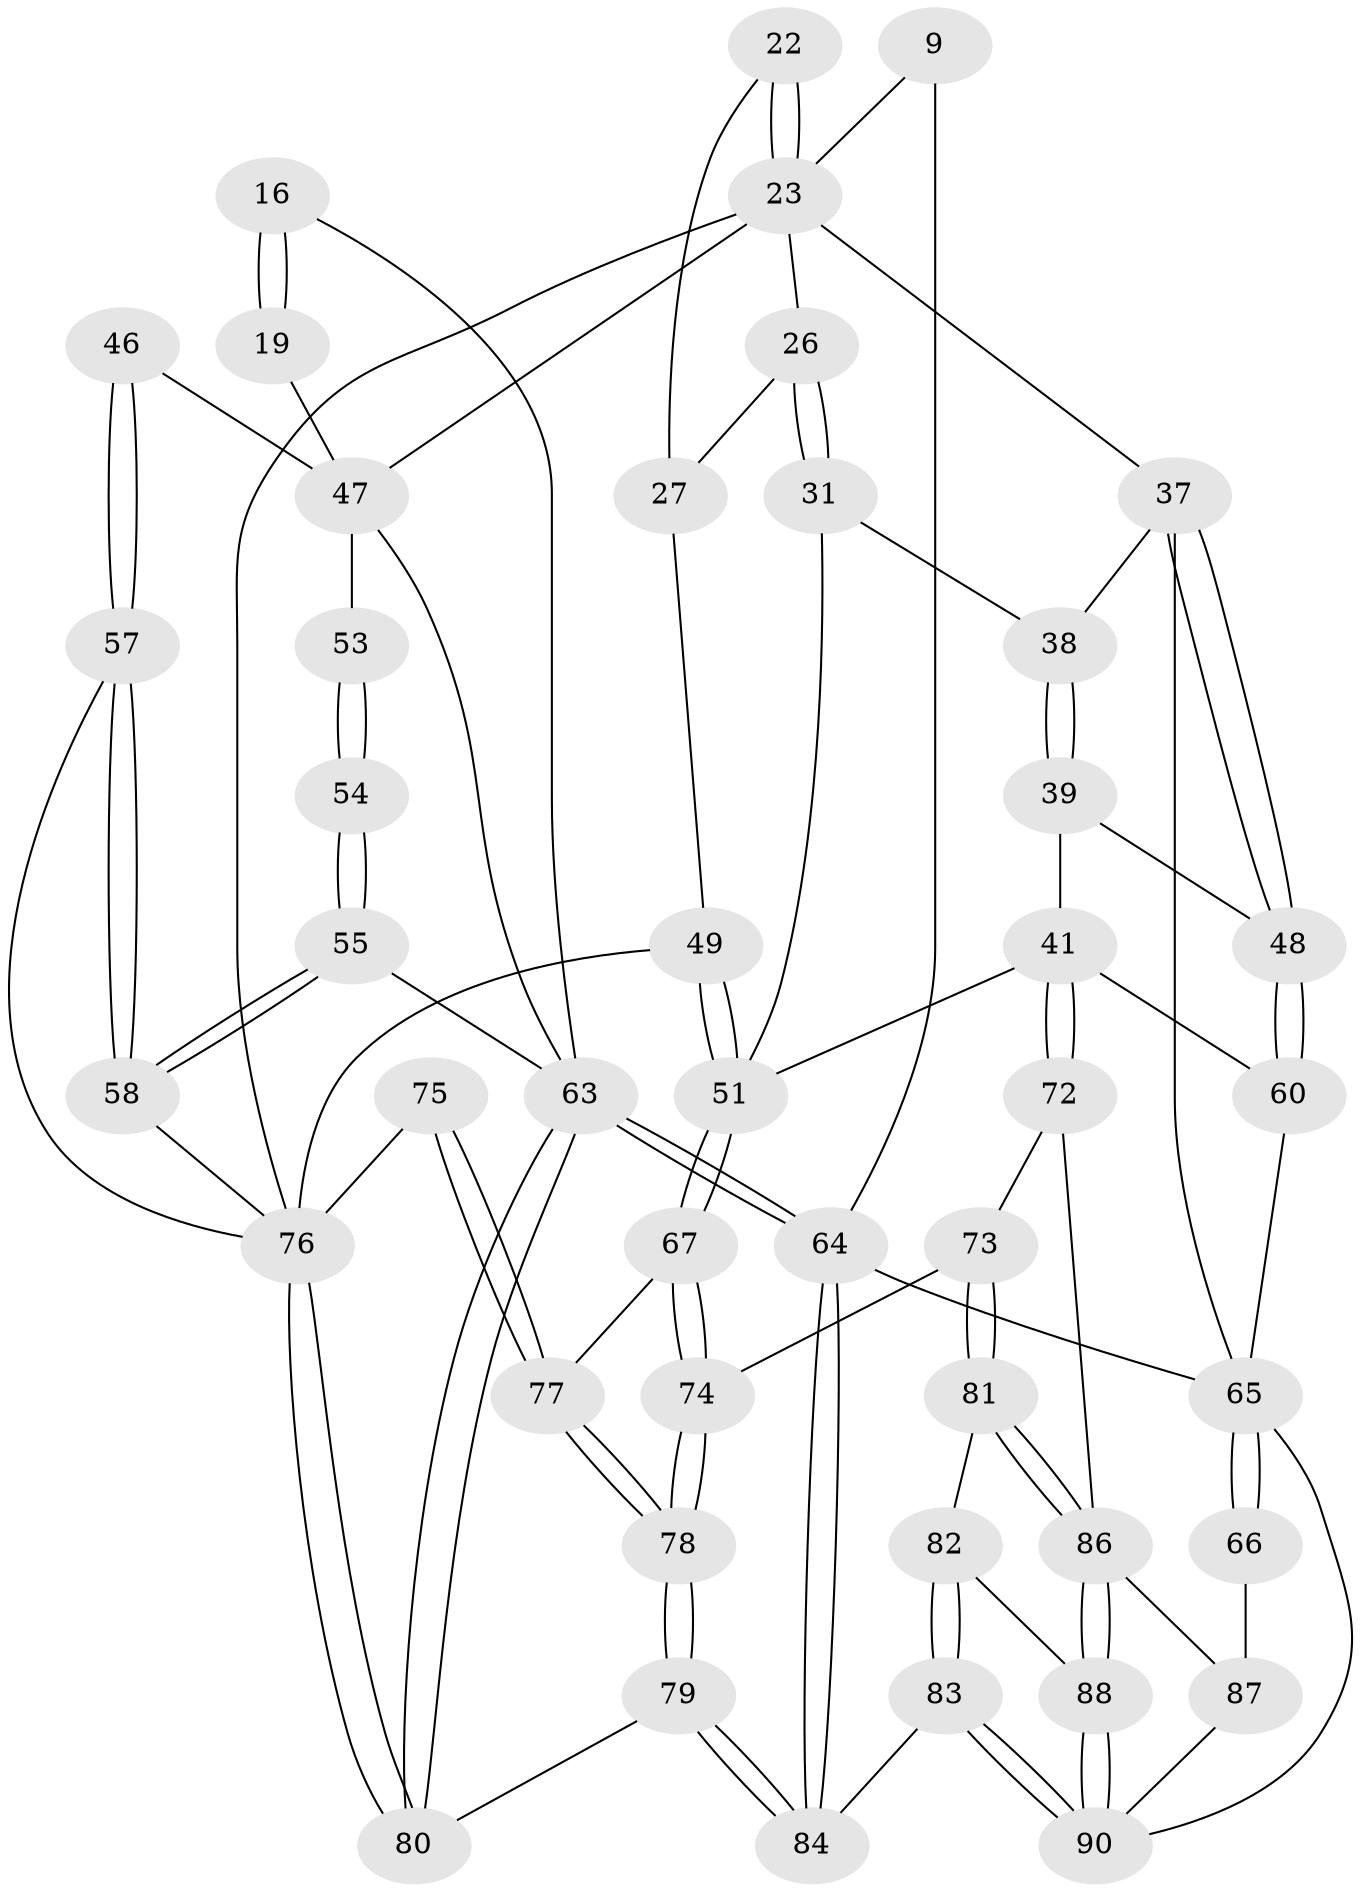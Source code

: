// original degree distribution, {3: 0.022222222222222223, 4: 0.25555555555555554, 5: 0.4888888888888889, 6: 0.23333333333333334}
// Generated by graph-tools (version 1.1) at 2025/01/03/09/25 05:01:18]
// undirected, 45 vertices, 103 edges
graph export_dot {
graph [start="1"]
  node [color=gray90,style=filled];
  9 [pos="+0.25766164494952126+0.05160733406488021",super="+5"];
  16 [pos="+0.15770328520009846+0.12245778312573559",super="+15"];
  19 [pos="+0.16616222494838623+0.21169679367771335"];
  22 [pos="+0.4988284849315469+0.26494405656153086"];
  23 [pos="+0.39722214933046457+0.31618928358319165",super="+17+21"];
  26 [pos="+0.5207505029771603+0.26339723741103654",super="+20"];
  27 [pos="+0.5047597251061329+0.2651924312038417"];
  31 [pos="+0.6805705595040048+0.2903439763651881",super="+12"];
  37 [pos="+0.9105117976943549+0.2907911828998595",super="+24+10"];
  38 [pos="+0.8387219663608734+0.29026935739412907",super="+11"];
  39 [pos="+0.7798927995220863+0.48710442041716906"];
  41 [pos="+0.7211242730545765+0.5583890528015933",super="+40"];
  46 [pos="+0.2337537627551228+0.45663143151205654"];
  47 [pos="+0.1942387093965791+0.42692271254451664",super="+28+29"];
  48 [pos="+0.9377494014102447+0.4480108987745115"];
  49 [pos="+0.49119989738512865+0.5166679478350188",super="+35+34"];
  51 [pos="+0.597343896722263+0.6144826810426598",super="+43+42+32"];
  53 [pos="+0+0.3235097205561744",super="+52"];
  54 [pos="+0.10755994964926446+0.5380435901491372"];
  55 [pos="+0.0759133030409946+0.6896891894795776"];
  57 [pos="+0.20953582667099074+0.5437692357270267",super="+45"];
  58 [pos="+0.12467018084338438+0.6777314609408848"];
  60 [pos="+1+0.5593450390024145"];
  63 [pos="+0+1",super="+56+30"];
  64 [pos="+0+1",super="+4"];
  65 [pos="+1+1",super="+3+59"];
  66 [pos="+1+0.7320100030156376"];
  67 [pos="+0.5971596453189875+0.6147687148662779"];
  72 [pos="+0.7986393211731434+0.678352629228355"];
  73 [pos="+0.6679978480596712+0.7823246037367326"];
  74 [pos="+0.6283838002413252+0.7540718686768003"];
  75 [pos="+0.3434043390343222+0.7289800406811806",super="+69"];
  76 [pos="+0.31827631028696113+0.7394039133622651",super="+62+61+44"];
  77 [pos="+0.4578339855101107+0.826237621998653",super="+68"];
  78 [pos="+0.4605740046863834+0.935280829996997"];
  79 [pos="+0.4501573006481215+0.974267732059143"];
  80 [pos="+0.3230488525020107+0.7780821457213716"];
  81 [pos="+0.7068411149359005+0.8344492710219139"];
  82 [pos="+0.7052101993679968+0.8369857289774867"];
  83 [pos="+0.4846517404709604+1"];
  84 [pos="+0.4435731499519137+1"];
  86 [pos="+0.7767230897793148+0.8310189066768703",super="+85+71"];
  87 [pos="+0.8676521203786451+0.9134261640567939",super="+70"];
  88 [pos="+0.7817439070317869+1"];
  90 [pos="+0.7893371576029118+1",super="+89"];
  9 -- 64;
  9 -- 23;
  16 -- 19 [weight=2];
  16 -- 19;
  16 -- 63;
  19 -- 47;
  22 -- 23 [weight=2];
  22 -- 23;
  22 -- 27;
  23 -- 26 [weight=2];
  23 -- 37;
  23 -- 47;
  23 -- 76;
  26 -- 27;
  26 -- 31 [weight=2];
  26 -- 31;
  27 -- 49;
  31 -- 38;
  31 -- 51;
  37 -- 38 [weight=2];
  37 -- 48;
  37 -- 48;
  37 -- 65 [weight=2];
  38 -- 39;
  38 -- 39;
  39 -- 48;
  39 -- 41;
  41 -- 72;
  41 -- 72;
  41 -- 51;
  41 -- 60;
  46 -- 47;
  46 -- 57 [weight=2];
  46 -- 57;
  47 -- 53 [weight=2];
  47 -- 63;
  48 -- 60;
  48 -- 60;
  49 -- 51 [weight=3];
  49 -- 51;
  49 -- 76 [weight=2];
  51 -- 67;
  51 -- 67;
  53 -- 54 [weight=2];
  53 -- 54;
  54 -- 55;
  54 -- 55;
  55 -- 58;
  55 -- 58;
  55 -- 63;
  57 -- 58;
  57 -- 58;
  57 -- 76;
  58 -- 76;
  60 -- 65;
  63 -- 64 [weight=2];
  63 -- 64;
  63 -- 80;
  63 -- 80;
  64 -- 84;
  64 -- 84;
  64 -- 65 [weight=2];
  65 -- 66 [weight=2];
  65 -- 66;
  65 -- 90;
  66 -- 87;
  67 -- 74;
  67 -- 74;
  67 -- 77;
  72 -- 73;
  72 -- 86;
  73 -- 74;
  73 -- 81;
  73 -- 81;
  74 -- 78;
  74 -- 78;
  75 -- 76 [weight=2];
  75 -- 77 [weight=2];
  75 -- 77;
  76 -- 80;
  76 -- 80;
  77 -- 78;
  77 -- 78;
  78 -- 79;
  78 -- 79;
  79 -- 80;
  79 -- 84;
  79 -- 84;
  81 -- 82;
  81 -- 86;
  81 -- 86;
  82 -- 83;
  82 -- 83;
  82 -- 88;
  83 -- 84;
  83 -- 90;
  83 -- 90;
  86 -- 88;
  86 -- 88;
  86 -- 87 [weight=2];
  87 -- 90;
  88 -- 90;
  88 -- 90;
}
